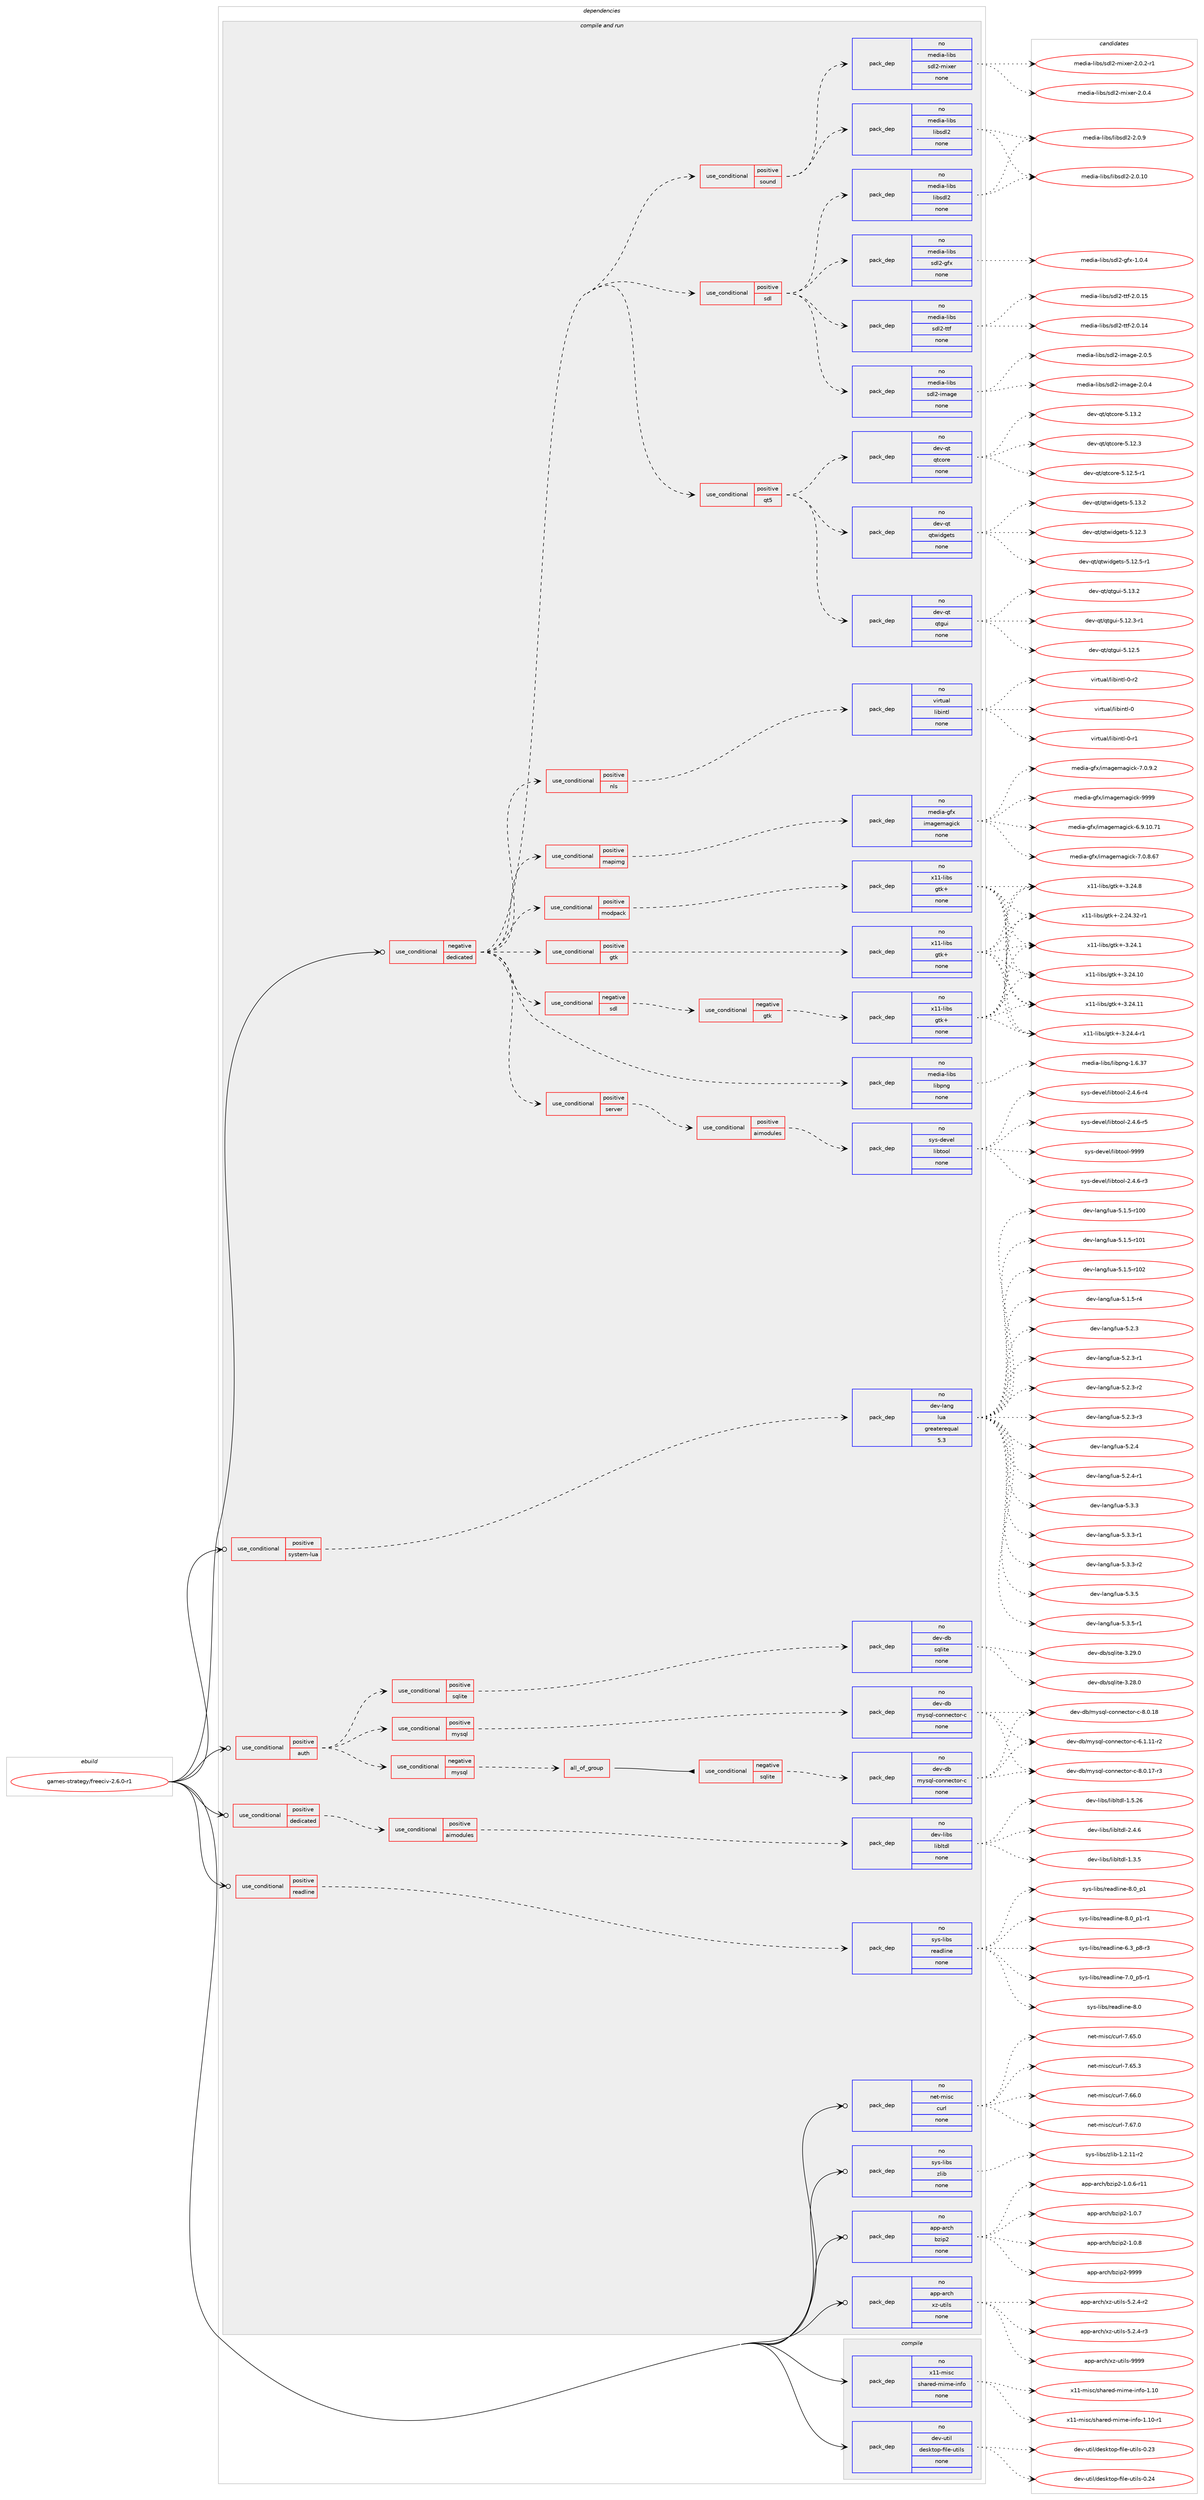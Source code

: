 digraph prolog {

# *************
# Graph options
# *************

newrank=true;
concentrate=true;
compound=true;
graph [rankdir=LR,fontname=Helvetica,fontsize=10,ranksep=1.5];#, ranksep=2.5, nodesep=0.2];
edge  [arrowhead=vee];
node  [fontname=Helvetica,fontsize=10];

# **********
# The ebuild
# **********

subgraph cluster_leftcol {
color=gray;
rank=same;
label=<<i>ebuild</i>>;
id [label="games-strategy/freeciv-2.6.0-r1", color=red, width=4, href="../games-strategy/freeciv-2.6.0-r1.svg"];
}

# ****************
# The dependencies
# ****************

subgraph cluster_midcol {
color=gray;
label=<<i>dependencies</i>>;
subgraph cluster_compile {
fillcolor="#eeeeee";
style=filled;
label=<<i>compile</i>>;
subgraph pack545831 {
dependency743637 [label=<<TABLE BORDER="0" CELLBORDER="1" CELLSPACING="0" CELLPADDING="4" WIDTH="220"><TR><TD ROWSPAN="6" CELLPADDING="30">pack_dep</TD></TR><TR><TD WIDTH="110">no</TD></TR><TR><TD>dev-util</TD></TR><TR><TD>desktop-file-utils</TD></TR><TR><TD>none</TD></TR><TR><TD></TD></TR></TABLE>>, shape=none, color=blue];
}
id:e -> dependency743637:w [weight=20,style="solid",arrowhead="vee"];
subgraph pack545832 {
dependency743638 [label=<<TABLE BORDER="0" CELLBORDER="1" CELLSPACING="0" CELLPADDING="4" WIDTH="220"><TR><TD ROWSPAN="6" CELLPADDING="30">pack_dep</TD></TR><TR><TD WIDTH="110">no</TD></TR><TR><TD>x11-misc</TD></TR><TR><TD>shared-mime-info</TD></TR><TR><TD>none</TD></TR><TR><TD></TD></TR></TABLE>>, shape=none, color=blue];
}
id:e -> dependency743638:w [weight=20,style="solid",arrowhead="vee"];
}
subgraph cluster_compileandrun {
fillcolor="#eeeeee";
style=filled;
label=<<i>compile and run</i>>;
subgraph cond185282 {
dependency743639 [label=<<TABLE BORDER="0" CELLBORDER="1" CELLSPACING="0" CELLPADDING="4"><TR><TD ROWSPAN="3" CELLPADDING="10">use_conditional</TD></TR><TR><TD>negative</TD></TR><TR><TD>dedicated</TD></TR></TABLE>>, shape=none, color=red];
subgraph pack545833 {
dependency743640 [label=<<TABLE BORDER="0" CELLBORDER="1" CELLSPACING="0" CELLPADDING="4" WIDTH="220"><TR><TD ROWSPAN="6" CELLPADDING="30">pack_dep</TD></TR><TR><TD WIDTH="110">no</TD></TR><TR><TD>media-libs</TD></TR><TR><TD>libpng</TD></TR><TR><TD>none</TD></TR><TR><TD></TD></TR></TABLE>>, shape=none, color=blue];
}
dependency743639:e -> dependency743640:w [weight=20,style="dashed",arrowhead="vee"];
subgraph cond185283 {
dependency743641 [label=<<TABLE BORDER="0" CELLBORDER="1" CELLSPACING="0" CELLPADDING="4"><TR><TD ROWSPAN="3" CELLPADDING="10">use_conditional</TD></TR><TR><TD>positive</TD></TR><TR><TD>gtk</TD></TR></TABLE>>, shape=none, color=red];
subgraph pack545834 {
dependency743642 [label=<<TABLE BORDER="0" CELLBORDER="1" CELLSPACING="0" CELLPADDING="4" WIDTH="220"><TR><TD ROWSPAN="6" CELLPADDING="30">pack_dep</TD></TR><TR><TD WIDTH="110">no</TD></TR><TR><TD>x11-libs</TD></TR><TR><TD>gtk+</TD></TR><TR><TD>none</TD></TR><TR><TD></TD></TR></TABLE>>, shape=none, color=blue];
}
dependency743641:e -> dependency743642:w [weight=20,style="dashed",arrowhead="vee"];
}
dependency743639:e -> dependency743641:w [weight=20,style="dashed",arrowhead="vee"];
subgraph cond185284 {
dependency743643 [label=<<TABLE BORDER="0" CELLBORDER="1" CELLSPACING="0" CELLPADDING="4"><TR><TD ROWSPAN="3" CELLPADDING="10">use_conditional</TD></TR><TR><TD>positive</TD></TR><TR><TD>mapimg</TD></TR></TABLE>>, shape=none, color=red];
subgraph pack545835 {
dependency743644 [label=<<TABLE BORDER="0" CELLBORDER="1" CELLSPACING="0" CELLPADDING="4" WIDTH="220"><TR><TD ROWSPAN="6" CELLPADDING="30">pack_dep</TD></TR><TR><TD WIDTH="110">no</TD></TR><TR><TD>media-gfx</TD></TR><TR><TD>imagemagick</TD></TR><TR><TD>none</TD></TR><TR><TD></TD></TR></TABLE>>, shape=none, color=blue];
}
dependency743643:e -> dependency743644:w [weight=20,style="dashed",arrowhead="vee"];
}
dependency743639:e -> dependency743643:w [weight=20,style="dashed",arrowhead="vee"];
subgraph cond185285 {
dependency743645 [label=<<TABLE BORDER="0" CELLBORDER="1" CELLSPACING="0" CELLPADDING="4"><TR><TD ROWSPAN="3" CELLPADDING="10">use_conditional</TD></TR><TR><TD>positive</TD></TR><TR><TD>modpack</TD></TR></TABLE>>, shape=none, color=red];
subgraph pack545836 {
dependency743646 [label=<<TABLE BORDER="0" CELLBORDER="1" CELLSPACING="0" CELLPADDING="4" WIDTH="220"><TR><TD ROWSPAN="6" CELLPADDING="30">pack_dep</TD></TR><TR><TD WIDTH="110">no</TD></TR><TR><TD>x11-libs</TD></TR><TR><TD>gtk+</TD></TR><TR><TD>none</TD></TR><TR><TD></TD></TR></TABLE>>, shape=none, color=blue];
}
dependency743645:e -> dependency743646:w [weight=20,style="dashed",arrowhead="vee"];
}
dependency743639:e -> dependency743645:w [weight=20,style="dashed",arrowhead="vee"];
subgraph cond185286 {
dependency743647 [label=<<TABLE BORDER="0" CELLBORDER="1" CELLSPACING="0" CELLPADDING="4"><TR><TD ROWSPAN="3" CELLPADDING="10">use_conditional</TD></TR><TR><TD>positive</TD></TR><TR><TD>nls</TD></TR></TABLE>>, shape=none, color=red];
subgraph pack545837 {
dependency743648 [label=<<TABLE BORDER="0" CELLBORDER="1" CELLSPACING="0" CELLPADDING="4" WIDTH="220"><TR><TD ROWSPAN="6" CELLPADDING="30">pack_dep</TD></TR><TR><TD WIDTH="110">no</TD></TR><TR><TD>virtual</TD></TR><TR><TD>libintl</TD></TR><TR><TD>none</TD></TR><TR><TD></TD></TR></TABLE>>, shape=none, color=blue];
}
dependency743647:e -> dependency743648:w [weight=20,style="dashed",arrowhead="vee"];
}
dependency743639:e -> dependency743647:w [weight=20,style="dashed",arrowhead="vee"];
subgraph cond185287 {
dependency743649 [label=<<TABLE BORDER="0" CELLBORDER="1" CELLSPACING="0" CELLPADDING="4"><TR><TD ROWSPAN="3" CELLPADDING="10">use_conditional</TD></TR><TR><TD>positive</TD></TR><TR><TD>qt5</TD></TR></TABLE>>, shape=none, color=red];
subgraph pack545838 {
dependency743650 [label=<<TABLE BORDER="0" CELLBORDER="1" CELLSPACING="0" CELLPADDING="4" WIDTH="220"><TR><TD ROWSPAN="6" CELLPADDING="30">pack_dep</TD></TR><TR><TD WIDTH="110">no</TD></TR><TR><TD>dev-qt</TD></TR><TR><TD>qtcore</TD></TR><TR><TD>none</TD></TR><TR><TD></TD></TR></TABLE>>, shape=none, color=blue];
}
dependency743649:e -> dependency743650:w [weight=20,style="dashed",arrowhead="vee"];
subgraph pack545839 {
dependency743651 [label=<<TABLE BORDER="0" CELLBORDER="1" CELLSPACING="0" CELLPADDING="4" WIDTH="220"><TR><TD ROWSPAN="6" CELLPADDING="30">pack_dep</TD></TR><TR><TD WIDTH="110">no</TD></TR><TR><TD>dev-qt</TD></TR><TR><TD>qtgui</TD></TR><TR><TD>none</TD></TR><TR><TD></TD></TR></TABLE>>, shape=none, color=blue];
}
dependency743649:e -> dependency743651:w [weight=20,style="dashed",arrowhead="vee"];
subgraph pack545840 {
dependency743652 [label=<<TABLE BORDER="0" CELLBORDER="1" CELLSPACING="0" CELLPADDING="4" WIDTH="220"><TR><TD ROWSPAN="6" CELLPADDING="30">pack_dep</TD></TR><TR><TD WIDTH="110">no</TD></TR><TR><TD>dev-qt</TD></TR><TR><TD>qtwidgets</TD></TR><TR><TD>none</TD></TR><TR><TD></TD></TR></TABLE>>, shape=none, color=blue];
}
dependency743649:e -> dependency743652:w [weight=20,style="dashed",arrowhead="vee"];
}
dependency743639:e -> dependency743649:w [weight=20,style="dashed",arrowhead="vee"];
subgraph cond185288 {
dependency743653 [label=<<TABLE BORDER="0" CELLBORDER="1" CELLSPACING="0" CELLPADDING="4"><TR><TD ROWSPAN="3" CELLPADDING="10">use_conditional</TD></TR><TR><TD>negative</TD></TR><TR><TD>sdl</TD></TR></TABLE>>, shape=none, color=red];
subgraph cond185289 {
dependency743654 [label=<<TABLE BORDER="0" CELLBORDER="1" CELLSPACING="0" CELLPADDING="4"><TR><TD ROWSPAN="3" CELLPADDING="10">use_conditional</TD></TR><TR><TD>negative</TD></TR><TR><TD>gtk</TD></TR></TABLE>>, shape=none, color=red];
subgraph pack545841 {
dependency743655 [label=<<TABLE BORDER="0" CELLBORDER="1" CELLSPACING="0" CELLPADDING="4" WIDTH="220"><TR><TD ROWSPAN="6" CELLPADDING="30">pack_dep</TD></TR><TR><TD WIDTH="110">no</TD></TR><TR><TD>x11-libs</TD></TR><TR><TD>gtk+</TD></TR><TR><TD>none</TD></TR><TR><TD></TD></TR></TABLE>>, shape=none, color=blue];
}
dependency743654:e -> dependency743655:w [weight=20,style="dashed",arrowhead="vee"];
}
dependency743653:e -> dependency743654:w [weight=20,style="dashed",arrowhead="vee"];
}
dependency743639:e -> dependency743653:w [weight=20,style="dashed",arrowhead="vee"];
subgraph cond185290 {
dependency743656 [label=<<TABLE BORDER="0" CELLBORDER="1" CELLSPACING="0" CELLPADDING="4"><TR><TD ROWSPAN="3" CELLPADDING="10">use_conditional</TD></TR><TR><TD>positive</TD></TR><TR><TD>sdl</TD></TR></TABLE>>, shape=none, color=red];
subgraph pack545842 {
dependency743657 [label=<<TABLE BORDER="0" CELLBORDER="1" CELLSPACING="0" CELLPADDING="4" WIDTH="220"><TR><TD ROWSPAN="6" CELLPADDING="30">pack_dep</TD></TR><TR><TD WIDTH="110">no</TD></TR><TR><TD>media-libs</TD></TR><TR><TD>libsdl2</TD></TR><TR><TD>none</TD></TR><TR><TD></TD></TR></TABLE>>, shape=none, color=blue];
}
dependency743656:e -> dependency743657:w [weight=20,style="dashed",arrowhead="vee"];
subgraph pack545843 {
dependency743658 [label=<<TABLE BORDER="0" CELLBORDER="1" CELLSPACING="0" CELLPADDING="4" WIDTH="220"><TR><TD ROWSPAN="6" CELLPADDING="30">pack_dep</TD></TR><TR><TD WIDTH="110">no</TD></TR><TR><TD>media-libs</TD></TR><TR><TD>sdl2-gfx</TD></TR><TR><TD>none</TD></TR><TR><TD></TD></TR></TABLE>>, shape=none, color=blue];
}
dependency743656:e -> dependency743658:w [weight=20,style="dashed",arrowhead="vee"];
subgraph pack545844 {
dependency743659 [label=<<TABLE BORDER="0" CELLBORDER="1" CELLSPACING="0" CELLPADDING="4" WIDTH="220"><TR><TD ROWSPAN="6" CELLPADDING="30">pack_dep</TD></TR><TR><TD WIDTH="110">no</TD></TR><TR><TD>media-libs</TD></TR><TR><TD>sdl2-image</TD></TR><TR><TD>none</TD></TR><TR><TD></TD></TR></TABLE>>, shape=none, color=blue];
}
dependency743656:e -> dependency743659:w [weight=20,style="dashed",arrowhead="vee"];
subgraph pack545845 {
dependency743660 [label=<<TABLE BORDER="0" CELLBORDER="1" CELLSPACING="0" CELLPADDING="4" WIDTH="220"><TR><TD ROWSPAN="6" CELLPADDING="30">pack_dep</TD></TR><TR><TD WIDTH="110">no</TD></TR><TR><TD>media-libs</TD></TR><TR><TD>sdl2-ttf</TD></TR><TR><TD>none</TD></TR><TR><TD></TD></TR></TABLE>>, shape=none, color=blue];
}
dependency743656:e -> dependency743660:w [weight=20,style="dashed",arrowhead="vee"];
}
dependency743639:e -> dependency743656:w [weight=20,style="dashed",arrowhead="vee"];
subgraph cond185291 {
dependency743661 [label=<<TABLE BORDER="0" CELLBORDER="1" CELLSPACING="0" CELLPADDING="4"><TR><TD ROWSPAN="3" CELLPADDING="10">use_conditional</TD></TR><TR><TD>positive</TD></TR><TR><TD>server</TD></TR></TABLE>>, shape=none, color=red];
subgraph cond185292 {
dependency743662 [label=<<TABLE BORDER="0" CELLBORDER="1" CELLSPACING="0" CELLPADDING="4"><TR><TD ROWSPAN="3" CELLPADDING="10">use_conditional</TD></TR><TR><TD>positive</TD></TR><TR><TD>aimodules</TD></TR></TABLE>>, shape=none, color=red];
subgraph pack545846 {
dependency743663 [label=<<TABLE BORDER="0" CELLBORDER="1" CELLSPACING="0" CELLPADDING="4" WIDTH="220"><TR><TD ROWSPAN="6" CELLPADDING="30">pack_dep</TD></TR><TR><TD WIDTH="110">no</TD></TR><TR><TD>sys-devel</TD></TR><TR><TD>libtool</TD></TR><TR><TD>none</TD></TR><TR><TD></TD></TR></TABLE>>, shape=none, color=blue];
}
dependency743662:e -> dependency743663:w [weight=20,style="dashed",arrowhead="vee"];
}
dependency743661:e -> dependency743662:w [weight=20,style="dashed",arrowhead="vee"];
}
dependency743639:e -> dependency743661:w [weight=20,style="dashed",arrowhead="vee"];
subgraph cond185293 {
dependency743664 [label=<<TABLE BORDER="0" CELLBORDER="1" CELLSPACING="0" CELLPADDING="4"><TR><TD ROWSPAN="3" CELLPADDING="10">use_conditional</TD></TR><TR><TD>positive</TD></TR><TR><TD>sound</TD></TR></TABLE>>, shape=none, color=red];
subgraph pack545847 {
dependency743665 [label=<<TABLE BORDER="0" CELLBORDER="1" CELLSPACING="0" CELLPADDING="4" WIDTH="220"><TR><TD ROWSPAN="6" CELLPADDING="30">pack_dep</TD></TR><TR><TD WIDTH="110">no</TD></TR><TR><TD>media-libs</TD></TR><TR><TD>libsdl2</TD></TR><TR><TD>none</TD></TR><TR><TD></TD></TR></TABLE>>, shape=none, color=blue];
}
dependency743664:e -> dependency743665:w [weight=20,style="dashed",arrowhead="vee"];
subgraph pack545848 {
dependency743666 [label=<<TABLE BORDER="0" CELLBORDER="1" CELLSPACING="0" CELLPADDING="4" WIDTH="220"><TR><TD ROWSPAN="6" CELLPADDING="30">pack_dep</TD></TR><TR><TD WIDTH="110">no</TD></TR><TR><TD>media-libs</TD></TR><TR><TD>sdl2-mixer</TD></TR><TR><TD>none</TD></TR><TR><TD></TD></TR></TABLE>>, shape=none, color=blue];
}
dependency743664:e -> dependency743666:w [weight=20,style="dashed",arrowhead="vee"];
}
dependency743639:e -> dependency743664:w [weight=20,style="dashed",arrowhead="vee"];
}
id:e -> dependency743639:w [weight=20,style="solid",arrowhead="odotvee"];
subgraph cond185294 {
dependency743667 [label=<<TABLE BORDER="0" CELLBORDER="1" CELLSPACING="0" CELLPADDING="4"><TR><TD ROWSPAN="3" CELLPADDING="10">use_conditional</TD></TR><TR><TD>positive</TD></TR><TR><TD>auth</TD></TR></TABLE>>, shape=none, color=red];
subgraph cond185295 {
dependency743668 [label=<<TABLE BORDER="0" CELLBORDER="1" CELLSPACING="0" CELLPADDING="4"><TR><TD ROWSPAN="3" CELLPADDING="10">use_conditional</TD></TR><TR><TD>negative</TD></TR><TR><TD>mysql</TD></TR></TABLE>>, shape=none, color=red];
subgraph all383 {
dependency743669 [label=<<TABLE BORDER="0" CELLBORDER="1" CELLSPACING="0" CELLPADDING="4"><TR><TD CELLPADDING="10">all_of_group</TD></TR></TABLE>>, shape=none, color=red];subgraph cond185296 {
dependency743670 [label=<<TABLE BORDER="0" CELLBORDER="1" CELLSPACING="0" CELLPADDING="4"><TR><TD ROWSPAN="3" CELLPADDING="10">use_conditional</TD></TR><TR><TD>negative</TD></TR><TR><TD>sqlite</TD></TR></TABLE>>, shape=none, color=red];
subgraph pack545849 {
dependency743671 [label=<<TABLE BORDER="0" CELLBORDER="1" CELLSPACING="0" CELLPADDING="4" WIDTH="220"><TR><TD ROWSPAN="6" CELLPADDING="30">pack_dep</TD></TR><TR><TD WIDTH="110">no</TD></TR><TR><TD>dev-db</TD></TR><TR><TD>mysql-connector-c</TD></TR><TR><TD>none</TD></TR><TR><TD></TD></TR></TABLE>>, shape=none, color=blue];
}
dependency743670:e -> dependency743671:w [weight=20,style="dashed",arrowhead="vee"];
}
dependency743669:e -> dependency743670:w [weight=20,style="solid",arrowhead="inv"];
}
dependency743668:e -> dependency743669:w [weight=20,style="dashed",arrowhead="vee"];
}
dependency743667:e -> dependency743668:w [weight=20,style="dashed",arrowhead="vee"];
subgraph cond185297 {
dependency743672 [label=<<TABLE BORDER="0" CELLBORDER="1" CELLSPACING="0" CELLPADDING="4"><TR><TD ROWSPAN="3" CELLPADDING="10">use_conditional</TD></TR><TR><TD>positive</TD></TR><TR><TD>mysql</TD></TR></TABLE>>, shape=none, color=red];
subgraph pack545850 {
dependency743673 [label=<<TABLE BORDER="0" CELLBORDER="1" CELLSPACING="0" CELLPADDING="4" WIDTH="220"><TR><TD ROWSPAN="6" CELLPADDING="30">pack_dep</TD></TR><TR><TD WIDTH="110">no</TD></TR><TR><TD>dev-db</TD></TR><TR><TD>mysql-connector-c</TD></TR><TR><TD>none</TD></TR><TR><TD></TD></TR></TABLE>>, shape=none, color=blue];
}
dependency743672:e -> dependency743673:w [weight=20,style="dashed",arrowhead="vee"];
}
dependency743667:e -> dependency743672:w [weight=20,style="dashed",arrowhead="vee"];
subgraph cond185298 {
dependency743674 [label=<<TABLE BORDER="0" CELLBORDER="1" CELLSPACING="0" CELLPADDING="4"><TR><TD ROWSPAN="3" CELLPADDING="10">use_conditional</TD></TR><TR><TD>positive</TD></TR><TR><TD>sqlite</TD></TR></TABLE>>, shape=none, color=red];
subgraph pack545851 {
dependency743675 [label=<<TABLE BORDER="0" CELLBORDER="1" CELLSPACING="0" CELLPADDING="4" WIDTH="220"><TR><TD ROWSPAN="6" CELLPADDING="30">pack_dep</TD></TR><TR><TD WIDTH="110">no</TD></TR><TR><TD>dev-db</TD></TR><TR><TD>sqlite</TD></TR><TR><TD>none</TD></TR><TR><TD></TD></TR></TABLE>>, shape=none, color=blue];
}
dependency743674:e -> dependency743675:w [weight=20,style="dashed",arrowhead="vee"];
}
dependency743667:e -> dependency743674:w [weight=20,style="dashed",arrowhead="vee"];
}
id:e -> dependency743667:w [weight=20,style="solid",arrowhead="odotvee"];
subgraph cond185299 {
dependency743676 [label=<<TABLE BORDER="0" CELLBORDER="1" CELLSPACING="0" CELLPADDING="4"><TR><TD ROWSPAN="3" CELLPADDING="10">use_conditional</TD></TR><TR><TD>positive</TD></TR><TR><TD>dedicated</TD></TR></TABLE>>, shape=none, color=red];
subgraph cond185300 {
dependency743677 [label=<<TABLE BORDER="0" CELLBORDER="1" CELLSPACING="0" CELLPADDING="4"><TR><TD ROWSPAN="3" CELLPADDING="10">use_conditional</TD></TR><TR><TD>positive</TD></TR><TR><TD>aimodules</TD></TR></TABLE>>, shape=none, color=red];
subgraph pack545852 {
dependency743678 [label=<<TABLE BORDER="0" CELLBORDER="1" CELLSPACING="0" CELLPADDING="4" WIDTH="220"><TR><TD ROWSPAN="6" CELLPADDING="30">pack_dep</TD></TR><TR><TD WIDTH="110">no</TD></TR><TR><TD>dev-libs</TD></TR><TR><TD>libltdl</TD></TR><TR><TD>none</TD></TR><TR><TD></TD></TR></TABLE>>, shape=none, color=blue];
}
dependency743677:e -> dependency743678:w [weight=20,style="dashed",arrowhead="vee"];
}
dependency743676:e -> dependency743677:w [weight=20,style="dashed",arrowhead="vee"];
}
id:e -> dependency743676:w [weight=20,style="solid",arrowhead="odotvee"];
subgraph cond185301 {
dependency743679 [label=<<TABLE BORDER="0" CELLBORDER="1" CELLSPACING="0" CELLPADDING="4"><TR><TD ROWSPAN="3" CELLPADDING="10">use_conditional</TD></TR><TR><TD>positive</TD></TR><TR><TD>readline</TD></TR></TABLE>>, shape=none, color=red];
subgraph pack545853 {
dependency743680 [label=<<TABLE BORDER="0" CELLBORDER="1" CELLSPACING="0" CELLPADDING="4" WIDTH="220"><TR><TD ROWSPAN="6" CELLPADDING="30">pack_dep</TD></TR><TR><TD WIDTH="110">no</TD></TR><TR><TD>sys-libs</TD></TR><TR><TD>readline</TD></TR><TR><TD>none</TD></TR><TR><TD></TD></TR></TABLE>>, shape=none, color=blue];
}
dependency743679:e -> dependency743680:w [weight=20,style="dashed",arrowhead="vee"];
}
id:e -> dependency743679:w [weight=20,style="solid",arrowhead="odotvee"];
subgraph cond185302 {
dependency743681 [label=<<TABLE BORDER="0" CELLBORDER="1" CELLSPACING="0" CELLPADDING="4"><TR><TD ROWSPAN="3" CELLPADDING="10">use_conditional</TD></TR><TR><TD>positive</TD></TR><TR><TD>system-lua</TD></TR></TABLE>>, shape=none, color=red];
subgraph pack545854 {
dependency743682 [label=<<TABLE BORDER="0" CELLBORDER="1" CELLSPACING="0" CELLPADDING="4" WIDTH="220"><TR><TD ROWSPAN="6" CELLPADDING="30">pack_dep</TD></TR><TR><TD WIDTH="110">no</TD></TR><TR><TD>dev-lang</TD></TR><TR><TD>lua</TD></TR><TR><TD>greaterequal</TD></TR><TR><TD>5.3</TD></TR></TABLE>>, shape=none, color=blue];
}
dependency743681:e -> dependency743682:w [weight=20,style="dashed",arrowhead="vee"];
}
id:e -> dependency743681:w [weight=20,style="solid",arrowhead="odotvee"];
subgraph pack545855 {
dependency743683 [label=<<TABLE BORDER="0" CELLBORDER="1" CELLSPACING="0" CELLPADDING="4" WIDTH="220"><TR><TD ROWSPAN="6" CELLPADDING="30">pack_dep</TD></TR><TR><TD WIDTH="110">no</TD></TR><TR><TD>app-arch</TD></TR><TR><TD>bzip2</TD></TR><TR><TD>none</TD></TR><TR><TD></TD></TR></TABLE>>, shape=none, color=blue];
}
id:e -> dependency743683:w [weight=20,style="solid",arrowhead="odotvee"];
subgraph pack545856 {
dependency743684 [label=<<TABLE BORDER="0" CELLBORDER="1" CELLSPACING="0" CELLPADDING="4" WIDTH="220"><TR><TD ROWSPAN="6" CELLPADDING="30">pack_dep</TD></TR><TR><TD WIDTH="110">no</TD></TR><TR><TD>app-arch</TD></TR><TR><TD>xz-utils</TD></TR><TR><TD>none</TD></TR><TR><TD></TD></TR></TABLE>>, shape=none, color=blue];
}
id:e -> dependency743684:w [weight=20,style="solid",arrowhead="odotvee"];
subgraph pack545857 {
dependency743685 [label=<<TABLE BORDER="0" CELLBORDER="1" CELLSPACING="0" CELLPADDING="4" WIDTH="220"><TR><TD ROWSPAN="6" CELLPADDING="30">pack_dep</TD></TR><TR><TD WIDTH="110">no</TD></TR><TR><TD>net-misc</TD></TR><TR><TD>curl</TD></TR><TR><TD>none</TD></TR><TR><TD></TD></TR></TABLE>>, shape=none, color=blue];
}
id:e -> dependency743685:w [weight=20,style="solid",arrowhead="odotvee"];
subgraph pack545858 {
dependency743686 [label=<<TABLE BORDER="0" CELLBORDER="1" CELLSPACING="0" CELLPADDING="4" WIDTH="220"><TR><TD ROWSPAN="6" CELLPADDING="30">pack_dep</TD></TR><TR><TD WIDTH="110">no</TD></TR><TR><TD>sys-libs</TD></TR><TR><TD>zlib</TD></TR><TR><TD>none</TD></TR><TR><TD></TD></TR></TABLE>>, shape=none, color=blue];
}
id:e -> dependency743686:w [weight=20,style="solid",arrowhead="odotvee"];
}
subgraph cluster_run {
fillcolor="#eeeeee";
style=filled;
label=<<i>run</i>>;
}
}

# **************
# The candidates
# **************

subgraph cluster_choices {
rank=same;
color=gray;
label=<<i>candidates</i>>;

subgraph choice545831 {
color=black;
nodesep=1;
choice100101118451171161051084710010111510711611111245102105108101451171161051081154548465051 [label="dev-util/desktop-file-utils-0.23", color=red, width=4,href="../dev-util/desktop-file-utils-0.23.svg"];
choice100101118451171161051084710010111510711611111245102105108101451171161051081154548465052 [label="dev-util/desktop-file-utils-0.24", color=red, width=4,href="../dev-util/desktop-file-utils-0.24.svg"];
dependency743637:e -> choice100101118451171161051084710010111510711611111245102105108101451171161051081154548465051:w [style=dotted,weight="100"];
dependency743637:e -> choice100101118451171161051084710010111510711611111245102105108101451171161051081154548465052:w [style=dotted,weight="100"];
}
subgraph choice545832 {
color=black;
nodesep=1;
choice12049494510910511599471151049711410110045109105109101451051101021114549464948 [label="x11-misc/shared-mime-info-1.10", color=red, width=4,href="../x11-misc/shared-mime-info-1.10.svg"];
choice120494945109105115994711510497114101100451091051091014510511010211145494649484511449 [label="x11-misc/shared-mime-info-1.10-r1", color=red, width=4,href="../x11-misc/shared-mime-info-1.10-r1.svg"];
dependency743638:e -> choice12049494510910511599471151049711410110045109105109101451051101021114549464948:w [style=dotted,weight="100"];
dependency743638:e -> choice120494945109105115994711510497114101100451091051091014510511010211145494649484511449:w [style=dotted,weight="100"];
}
subgraph choice545833 {
color=black;
nodesep=1;
choice109101100105974510810598115471081059811211010345494654465155 [label="media-libs/libpng-1.6.37", color=red, width=4,href="../media-libs/libpng-1.6.37.svg"];
dependency743640:e -> choice109101100105974510810598115471081059811211010345494654465155:w [style=dotted,weight="100"];
}
subgraph choice545834 {
color=black;
nodesep=1;
choice12049494510810598115471031161074345504650524651504511449 [label="x11-libs/gtk+-2.24.32-r1", color=red, width=4,href="../x11-libs/gtk+-2.24.32-r1.svg"];
choice12049494510810598115471031161074345514650524649 [label="x11-libs/gtk+-3.24.1", color=red, width=4,href="../x11-libs/gtk+-3.24.1.svg"];
choice1204949451081059811547103116107434551465052464948 [label="x11-libs/gtk+-3.24.10", color=red, width=4,href="../x11-libs/gtk+-3.24.10.svg"];
choice1204949451081059811547103116107434551465052464949 [label="x11-libs/gtk+-3.24.11", color=red, width=4,href="../x11-libs/gtk+-3.24.11.svg"];
choice120494945108105981154710311610743455146505246524511449 [label="x11-libs/gtk+-3.24.4-r1", color=red, width=4,href="../x11-libs/gtk+-3.24.4-r1.svg"];
choice12049494510810598115471031161074345514650524656 [label="x11-libs/gtk+-3.24.8", color=red, width=4,href="../x11-libs/gtk+-3.24.8.svg"];
dependency743642:e -> choice12049494510810598115471031161074345504650524651504511449:w [style=dotted,weight="100"];
dependency743642:e -> choice12049494510810598115471031161074345514650524649:w [style=dotted,weight="100"];
dependency743642:e -> choice1204949451081059811547103116107434551465052464948:w [style=dotted,weight="100"];
dependency743642:e -> choice1204949451081059811547103116107434551465052464949:w [style=dotted,weight="100"];
dependency743642:e -> choice120494945108105981154710311610743455146505246524511449:w [style=dotted,weight="100"];
dependency743642:e -> choice12049494510810598115471031161074345514650524656:w [style=dotted,weight="100"];
}
subgraph choice545835 {
color=black;
nodesep=1;
choice10910110010597451031021204710510997103101109971031059910745544657464948465549 [label="media-gfx/imagemagick-6.9.10.71", color=red, width=4,href="../media-gfx/imagemagick-6.9.10.71.svg"];
choice109101100105974510310212047105109971031011099710310599107455546484656465455 [label="media-gfx/imagemagick-7.0.8.67", color=red, width=4,href="../media-gfx/imagemagick-7.0.8.67.svg"];
choice1091011001059745103102120471051099710310110997103105991074555464846574650 [label="media-gfx/imagemagick-7.0.9.2", color=red, width=4,href="../media-gfx/imagemagick-7.0.9.2.svg"];
choice1091011001059745103102120471051099710310110997103105991074557575757 [label="media-gfx/imagemagick-9999", color=red, width=4,href="../media-gfx/imagemagick-9999.svg"];
dependency743644:e -> choice10910110010597451031021204710510997103101109971031059910745544657464948465549:w [style=dotted,weight="100"];
dependency743644:e -> choice109101100105974510310212047105109971031011099710310599107455546484656465455:w [style=dotted,weight="100"];
dependency743644:e -> choice1091011001059745103102120471051099710310110997103105991074555464846574650:w [style=dotted,weight="100"];
dependency743644:e -> choice1091011001059745103102120471051099710310110997103105991074557575757:w [style=dotted,weight="100"];
}
subgraph choice545836 {
color=black;
nodesep=1;
choice12049494510810598115471031161074345504650524651504511449 [label="x11-libs/gtk+-2.24.32-r1", color=red, width=4,href="../x11-libs/gtk+-2.24.32-r1.svg"];
choice12049494510810598115471031161074345514650524649 [label="x11-libs/gtk+-3.24.1", color=red, width=4,href="../x11-libs/gtk+-3.24.1.svg"];
choice1204949451081059811547103116107434551465052464948 [label="x11-libs/gtk+-3.24.10", color=red, width=4,href="../x11-libs/gtk+-3.24.10.svg"];
choice1204949451081059811547103116107434551465052464949 [label="x11-libs/gtk+-3.24.11", color=red, width=4,href="../x11-libs/gtk+-3.24.11.svg"];
choice120494945108105981154710311610743455146505246524511449 [label="x11-libs/gtk+-3.24.4-r1", color=red, width=4,href="../x11-libs/gtk+-3.24.4-r1.svg"];
choice12049494510810598115471031161074345514650524656 [label="x11-libs/gtk+-3.24.8", color=red, width=4,href="../x11-libs/gtk+-3.24.8.svg"];
dependency743646:e -> choice12049494510810598115471031161074345504650524651504511449:w [style=dotted,weight="100"];
dependency743646:e -> choice12049494510810598115471031161074345514650524649:w [style=dotted,weight="100"];
dependency743646:e -> choice1204949451081059811547103116107434551465052464948:w [style=dotted,weight="100"];
dependency743646:e -> choice1204949451081059811547103116107434551465052464949:w [style=dotted,weight="100"];
dependency743646:e -> choice120494945108105981154710311610743455146505246524511449:w [style=dotted,weight="100"];
dependency743646:e -> choice12049494510810598115471031161074345514650524656:w [style=dotted,weight="100"];
}
subgraph choice545837 {
color=black;
nodesep=1;
choice1181051141161179710847108105981051101161084548 [label="virtual/libintl-0", color=red, width=4,href="../virtual/libintl-0.svg"];
choice11810511411611797108471081059810511011610845484511449 [label="virtual/libintl-0-r1", color=red, width=4,href="../virtual/libintl-0-r1.svg"];
choice11810511411611797108471081059810511011610845484511450 [label="virtual/libintl-0-r2", color=red, width=4,href="../virtual/libintl-0-r2.svg"];
dependency743648:e -> choice1181051141161179710847108105981051101161084548:w [style=dotted,weight="100"];
dependency743648:e -> choice11810511411611797108471081059810511011610845484511449:w [style=dotted,weight="100"];
dependency743648:e -> choice11810511411611797108471081059810511011610845484511450:w [style=dotted,weight="100"];
}
subgraph choice545838 {
color=black;
nodesep=1;
choice10010111845113116471131169911111410145534649504651 [label="dev-qt/qtcore-5.12.3", color=red, width=4,href="../dev-qt/qtcore-5.12.3.svg"];
choice100101118451131164711311699111114101455346495046534511449 [label="dev-qt/qtcore-5.12.5-r1", color=red, width=4,href="../dev-qt/qtcore-5.12.5-r1.svg"];
choice10010111845113116471131169911111410145534649514650 [label="dev-qt/qtcore-5.13.2", color=red, width=4,href="../dev-qt/qtcore-5.13.2.svg"];
dependency743650:e -> choice10010111845113116471131169911111410145534649504651:w [style=dotted,weight="100"];
dependency743650:e -> choice100101118451131164711311699111114101455346495046534511449:w [style=dotted,weight="100"];
dependency743650:e -> choice10010111845113116471131169911111410145534649514650:w [style=dotted,weight="100"];
}
subgraph choice545839 {
color=black;
nodesep=1;
choice1001011184511311647113116103117105455346495046514511449 [label="dev-qt/qtgui-5.12.3-r1", color=red, width=4,href="../dev-qt/qtgui-5.12.3-r1.svg"];
choice100101118451131164711311610311710545534649504653 [label="dev-qt/qtgui-5.12.5", color=red, width=4,href="../dev-qt/qtgui-5.12.5.svg"];
choice100101118451131164711311610311710545534649514650 [label="dev-qt/qtgui-5.13.2", color=red, width=4,href="../dev-qt/qtgui-5.13.2.svg"];
dependency743651:e -> choice1001011184511311647113116103117105455346495046514511449:w [style=dotted,weight="100"];
dependency743651:e -> choice100101118451131164711311610311710545534649504653:w [style=dotted,weight="100"];
dependency743651:e -> choice100101118451131164711311610311710545534649514650:w [style=dotted,weight="100"];
}
subgraph choice545840 {
color=black;
nodesep=1;
choice100101118451131164711311611910510010310111611545534649504651 [label="dev-qt/qtwidgets-5.12.3", color=red, width=4,href="../dev-qt/qtwidgets-5.12.3.svg"];
choice1001011184511311647113116119105100103101116115455346495046534511449 [label="dev-qt/qtwidgets-5.12.5-r1", color=red, width=4,href="../dev-qt/qtwidgets-5.12.5-r1.svg"];
choice100101118451131164711311611910510010310111611545534649514650 [label="dev-qt/qtwidgets-5.13.2", color=red, width=4,href="../dev-qt/qtwidgets-5.13.2.svg"];
dependency743652:e -> choice100101118451131164711311611910510010310111611545534649504651:w [style=dotted,weight="100"];
dependency743652:e -> choice1001011184511311647113116119105100103101116115455346495046534511449:w [style=dotted,weight="100"];
dependency743652:e -> choice100101118451131164711311611910510010310111611545534649514650:w [style=dotted,weight="100"];
}
subgraph choice545841 {
color=black;
nodesep=1;
choice12049494510810598115471031161074345504650524651504511449 [label="x11-libs/gtk+-2.24.32-r1", color=red, width=4,href="../x11-libs/gtk+-2.24.32-r1.svg"];
choice12049494510810598115471031161074345514650524649 [label="x11-libs/gtk+-3.24.1", color=red, width=4,href="../x11-libs/gtk+-3.24.1.svg"];
choice1204949451081059811547103116107434551465052464948 [label="x11-libs/gtk+-3.24.10", color=red, width=4,href="../x11-libs/gtk+-3.24.10.svg"];
choice1204949451081059811547103116107434551465052464949 [label="x11-libs/gtk+-3.24.11", color=red, width=4,href="../x11-libs/gtk+-3.24.11.svg"];
choice120494945108105981154710311610743455146505246524511449 [label="x11-libs/gtk+-3.24.4-r1", color=red, width=4,href="../x11-libs/gtk+-3.24.4-r1.svg"];
choice12049494510810598115471031161074345514650524656 [label="x11-libs/gtk+-3.24.8", color=red, width=4,href="../x11-libs/gtk+-3.24.8.svg"];
dependency743655:e -> choice12049494510810598115471031161074345504650524651504511449:w [style=dotted,weight="100"];
dependency743655:e -> choice12049494510810598115471031161074345514650524649:w [style=dotted,weight="100"];
dependency743655:e -> choice1204949451081059811547103116107434551465052464948:w [style=dotted,weight="100"];
dependency743655:e -> choice1204949451081059811547103116107434551465052464949:w [style=dotted,weight="100"];
dependency743655:e -> choice120494945108105981154710311610743455146505246524511449:w [style=dotted,weight="100"];
dependency743655:e -> choice12049494510810598115471031161074345514650524656:w [style=dotted,weight="100"];
}
subgraph choice545842 {
color=black;
nodesep=1;
choice10910110010597451081059811547108105981151001085045504648464948 [label="media-libs/libsdl2-2.0.10", color=red, width=4,href="../media-libs/libsdl2-2.0.10.svg"];
choice109101100105974510810598115471081059811510010850455046484657 [label="media-libs/libsdl2-2.0.9", color=red, width=4,href="../media-libs/libsdl2-2.0.9.svg"];
dependency743657:e -> choice10910110010597451081059811547108105981151001085045504648464948:w [style=dotted,weight="100"];
dependency743657:e -> choice109101100105974510810598115471081059811510010850455046484657:w [style=dotted,weight="100"];
}
subgraph choice545843 {
color=black;
nodesep=1;
choice109101100105974510810598115471151001085045103102120454946484652 [label="media-libs/sdl2-gfx-1.0.4", color=red, width=4,href="../media-libs/sdl2-gfx-1.0.4.svg"];
dependency743658:e -> choice109101100105974510810598115471151001085045103102120454946484652:w [style=dotted,weight="100"];
}
subgraph choice545844 {
color=black;
nodesep=1;
choice10910110010597451081059811547115100108504510510997103101455046484652 [label="media-libs/sdl2-image-2.0.4", color=red, width=4,href="../media-libs/sdl2-image-2.0.4.svg"];
choice10910110010597451081059811547115100108504510510997103101455046484653 [label="media-libs/sdl2-image-2.0.5", color=red, width=4,href="../media-libs/sdl2-image-2.0.5.svg"];
dependency743659:e -> choice10910110010597451081059811547115100108504510510997103101455046484652:w [style=dotted,weight="100"];
dependency743659:e -> choice10910110010597451081059811547115100108504510510997103101455046484653:w [style=dotted,weight="100"];
}
subgraph choice545845 {
color=black;
nodesep=1;
choice10910110010597451081059811547115100108504511611610245504648464952 [label="media-libs/sdl2-ttf-2.0.14", color=red, width=4,href="../media-libs/sdl2-ttf-2.0.14.svg"];
choice10910110010597451081059811547115100108504511611610245504648464953 [label="media-libs/sdl2-ttf-2.0.15", color=red, width=4,href="../media-libs/sdl2-ttf-2.0.15.svg"];
dependency743660:e -> choice10910110010597451081059811547115100108504511611610245504648464952:w [style=dotted,weight="100"];
dependency743660:e -> choice10910110010597451081059811547115100108504511611610245504648464953:w [style=dotted,weight="100"];
}
subgraph choice545846 {
color=black;
nodesep=1;
choice1151211154510010111810110847108105981161111111084550465246544511451 [label="sys-devel/libtool-2.4.6-r3", color=red, width=4,href="../sys-devel/libtool-2.4.6-r3.svg"];
choice1151211154510010111810110847108105981161111111084550465246544511452 [label="sys-devel/libtool-2.4.6-r4", color=red, width=4,href="../sys-devel/libtool-2.4.6-r4.svg"];
choice1151211154510010111810110847108105981161111111084550465246544511453 [label="sys-devel/libtool-2.4.6-r5", color=red, width=4,href="../sys-devel/libtool-2.4.6-r5.svg"];
choice1151211154510010111810110847108105981161111111084557575757 [label="sys-devel/libtool-9999", color=red, width=4,href="../sys-devel/libtool-9999.svg"];
dependency743663:e -> choice1151211154510010111810110847108105981161111111084550465246544511451:w [style=dotted,weight="100"];
dependency743663:e -> choice1151211154510010111810110847108105981161111111084550465246544511452:w [style=dotted,weight="100"];
dependency743663:e -> choice1151211154510010111810110847108105981161111111084550465246544511453:w [style=dotted,weight="100"];
dependency743663:e -> choice1151211154510010111810110847108105981161111111084557575757:w [style=dotted,weight="100"];
}
subgraph choice545847 {
color=black;
nodesep=1;
choice10910110010597451081059811547108105981151001085045504648464948 [label="media-libs/libsdl2-2.0.10", color=red, width=4,href="../media-libs/libsdl2-2.0.10.svg"];
choice109101100105974510810598115471081059811510010850455046484657 [label="media-libs/libsdl2-2.0.9", color=red, width=4,href="../media-libs/libsdl2-2.0.9.svg"];
dependency743665:e -> choice10910110010597451081059811547108105981151001085045504648464948:w [style=dotted,weight="100"];
dependency743665:e -> choice109101100105974510810598115471081059811510010850455046484657:w [style=dotted,weight="100"];
}
subgraph choice545848 {
color=black;
nodesep=1;
choice1091011001059745108105981154711510010850451091051201011144550464846504511449 [label="media-libs/sdl2-mixer-2.0.2-r1", color=red, width=4,href="../media-libs/sdl2-mixer-2.0.2-r1.svg"];
choice109101100105974510810598115471151001085045109105120101114455046484652 [label="media-libs/sdl2-mixer-2.0.4", color=red, width=4,href="../media-libs/sdl2-mixer-2.0.4.svg"];
dependency743666:e -> choice1091011001059745108105981154711510010850451091051201011144550464846504511449:w [style=dotted,weight="100"];
dependency743666:e -> choice109101100105974510810598115471151001085045109105120101114455046484652:w [style=dotted,weight="100"];
}
subgraph choice545849 {
color=black;
nodesep=1;
choice1001011184510098471091211151131084599111110110101991161111144599455446494649494511450 [label="dev-db/mysql-connector-c-6.1.11-r2", color=red, width=4,href="../dev-db/mysql-connector-c-6.1.11-r2.svg"];
choice1001011184510098471091211151131084599111110110101991161111144599455646484649554511451 [label="dev-db/mysql-connector-c-8.0.17-r3", color=red, width=4,href="../dev-db/mysql-connector-c-8.0.17-r3.svg"];
choice100101118451009847109121115113108459911111011010199116111114459945564648464956 [label="dev-db/mysql-connector-c-8.0.18", color=red, width=4,href="../dev-db/mysql-connector-c-8.0.18.svg"];
dependency743671:e -> choice1001011184510098471091211151131084599111110110101991161111144599455446494649494511450:w [style=dotted,weight="100"];
dependency743671:e -> choice1001011184510098471091211151131084599111110110101991161111144599455646484649554511451:w [style=dotted,weight="100"];
dependency743671:e -> choice100101118451009847109121115113108459911111011010199116111114459945564648464956:w [style=dotted,weight="100"];
}
subgraph choice545850 {
color=black;
nodesep=1;
choice1001011184510098471091211151131084599111110110101991161111144599455446494649494511450 [label="dev-db/mysql-connector-c-6.1.11-r2", color=red, width=4,href="../dev-db/mysql-connector-c-6.1.11-r2.svg"];
choice1001011184510098471091211151131084599111110110101991161111144599455646484649554511451 [label="dev-db/mysql-connector-c-8.0.17-r3", color=red, width=4,href="../dev-db/mysql-connector-c-8.0.17-r3.svg"];
choice100101118451009847109121115113108459911111011010199116111114459945564648464956 [label="dev-db/mysql-connector-c-8.0.18", color=red, width=4,href="../dev-db/mysql-connector-c-8.0.18.svg"];
dependency743673:e -> choice1001011184510098471091211151131084599111110110101991161111144599455446494649494511450:w [style=dotted,weight="100"];
dependency743673:e -> choice1001011184510098471091211151131084599111110110101991161111144599455646484649554511451:w [style=dotted,weight="100"];
dependency743673:e -> choice100101118451009847109121115113108459911111011010199116111114459945564648464956:w [style=dotted,weight="100"];
}
subgraph choice545851 {
color=black;
nodesep=1;
choice10010111845100984711511310810511610145514650564648 [label="dev-db/sqlite-3.28.0", color=red, width=4,href="../dev-db/sqlite-3.28.0.svg"];
choice10010111845100984711511310810511610145514650574648 [label="dev-db/sqlite-3.29.0", color=red, width=4,href="../dev-db/sqlite-3.29.0.svg"];
dependency743675:e -> choice10010111845100984711511310810511610145514650564648:w [style=dotted,weight="100"];
dependency743675:e -> choice10010111845100984711511310810511610145514650574648:w [style=dotted,weight="100"];
}
subgraph choice545852 {
color=black;
nodesep=1;
choice10010111845108105981154710810598108116100108454946514653 [label="dev-libs/libltdl-1.3.5", color=red, width=4,href="../dev-libs/libltdl-1.3.5.svg"];
choice1001011184510810598115471081059810811610010845494653465054 [label="dev-libs/libltdl-1.5.26", color=red, width=4,href="../dev-libs/libltdl-1.5.26.svg"];
choice10010111845108105981154710810598108116100108455046524654 [label="dev-libs/libltdl-2.4.6", color=red, width=4,href="../dev-libs/libltdl-2.4.6.svg"];
dependency743678:e -> choice10010111845108105981154710810598108116100108454946514653:w [style=dotted,weight="100"];
dependency743678:e -> choice1001011184510810598115471081059810811610010845494653465054:w [style=dotted,weight="100"];
dependency743678:e -> choice10010111845108105981154710810598108116100108455046524654:w [style=dotted,weight="100"];
}
subgraph choice545853 {
color=black;
nodesep=1;
choice115121115451081059811547114101971001081051101014554465195112564511451 [label="sys-libs/readline-6.3_p8-r3", color=red, width=4,href="../sys-libs/readline-6.3_p8-r3.svg"];
choice115121115451081059811547114101971001081051101014555464895112534511449 [label="sys-libs/readline-7.0_p5-r1", color=red, width=4,href="../sys-libs/readline-7.0_p5-r1.svg"];
choice1151211154510810598115471141019710010810511010145564648 [label="sys-libs/readline-8.0", color=red, width=4,href="../sys-libs/readline-8.0.svg"];
choice11512111545108105981154711410197100108105110101455646489511249 [label="sys-libs/readline-8.0_p1", color=red, width=4,href="../sys-libs/readline-8.0_p1.svg"];
choice115121115451081059811547114101971001081051101014556464895112494511449 [label="sys-libs/readline-8.0_p1-r1", color=red, width=4,href="../sys-libs/readline-8.0_p1-r1.svg"];
dependency743680:e -> choice115121115451081059811547114101971001081051101014554465195112564511451:w [style=dotted,weight="100"];
dependency743680:e -> choice115121115451081059811547114101971001081051101014555464895112534511449:w [style=dotted,weight="100"];
dependency743680:e -> choice1151211154510810598115471141019710010810511010145564648:w [style=dotted,weight="100"];
dependency743680:e -> choice11512111545108105981154711410197100108105110101455646489511249:w [style=dotted,weight="100"];
dependency743680:e -> choice115121115451081059811547114101971001081051101014556464895112494511449:w [style=dotted,weight="100"];
}
subgraph choice545854 {
color=black;
nodesep=1;
choice1001011184510897110103471081179745534649465345114494848 [label="dev-lang/lua-5.1.5-r100", color=red, width=4,href="../dev-lang/lua-5.1.5-r100.svg"];
choice1001011184510897110103471081179745534649465345114494849 [label="dev-lang/lua-5.1.5-r101", color=red, width=4,href="../dev-lang/lua-5.1.5-r101.svg"];
choice1001011184510897110103471081179745534649465345114494850 [label="dev-lang/lua-5.1.5-r102", color=red, width=4,href="../dev-lang/lua-5.1.5-r102.svg"];
choice100101118451089711010347108117974553464946534511452 [label="dev-lang/lua-5.1.5-r4", color=red, width=4,href="../dev-lang/lua-5.1.5-r4.svg"];
choice10010111845108971101034710811797455346504651 [label="dev-lang/lua-5.2.3", color=red, width=4,href="../dev-lang/lua-5.2.3.svg"];
choice100101118451089711010347108117974553465046514511449 [label="dev-lang/lua-5.2.3-r1", color=red, width=4,href="../dev-lang/lua-5.2.3-r1.svg"];
choice100101118451089711010347108117974553465046514511450 [label="dev-lang/lua-5.2.3-r2", color=red, width=4,href="../dev-lang/lua-5.2.3-r2.svg"];
choice100101118451089711010347108117974553465046514511451 [label="dev-lang/lua-5.2.3-r3", color=red, width=4,href="../dev-lang/lua-5.2.3-r3.svg"];
choice10010111845108971101034710811797455346504652 [label="dev-lang/lua-5.2.4", color=red, width=4,href="../dev-lang/lua-5.2.4.svg"];
choice100101118451089711010347108117974553465046524511449 [label="dev-lang/lua-5.2.4-r1", color=red, width=4,href="../dev-lang/lua-5.2.4-r1.svg"];
choice10010111845108971101034710811797455346514651 [label="dev-lang/lua-5.3.3", color=red, width=4,href="../dev-lang/lua-5.3.3.svg"];
choice100101118451089711010347108117974553465146514511449 [label="dev-lang/lua-5.3.3-r1", color=red, width=4,href="../dev-lang/lua-5.3.3-r1.svg"];
choice100101118451089711010347108117974553465146514511450 [label="dev-lang/lua-5.3.3-r2", color=red, width=4,href="../dev-lang/lua-5.3.3-r2.svg"];
choice10010111845108971101034710811797455346514653 [label="dev-lang/lua-5.3.5", color=red, width=4,href="../dev-lang/lua-5.3.5.svg"];
choice100101118451089711010347108117974553465146534511449 [label="dev-lang/lua-5.3.5-r1", color=red, width=4,href="../dev-lang/lua-5.3.5-r1.svg"];
dependency743682:e -> choice1001011184510897110103471081179745534649465345114494848:w [style=dotted,weight="100"];
dependency743682:e -> choice1001011184510897110103471081179745534649465345114494849:w [style=dotted,weight="100"];
dependency743682:e -> choice1001011184510897110103471081179745534649465345114494850:w [style=dotted,weight="100"];
dependency743682:e -> choice100101118451089711010347108117974553464946534511452:w [style=dotted,weight="100"];
dependency743682:e -> choice10010111845108971101034710811797455346504651:w [style=dotted,weight="100"];
dependency743682:e -> choice100101118451089711010347108117974553465046514511449:w [style=dotted,weight="100"];
dependency743682:e -> choice100101118451089711010347108117974553465046514511450:w [style=dotted,weight="100"];
dependency743682:e -> choice100101118451089711010347108117974553465046514511451:w [style=dotted,weight="100"];
dependency743682:e -> choice10010111845108971101034710811797455346504652:w [style=dotted,weight="100"];
dependency743682:e -> choice100101118451089711010347108117974553465046524511449:w [style=dotted,weight="100"];
dependency743682:e -> choice10010111845108971101034710811797455346514651:w [style=dotted,weight="100"];
dependency743682:e -> choice100101118451089711010347108117974553465146514511449:w [style=dotted,weight="100"];
dependency743682:e -> choice100101118451089711010347108117974553465146514511450:w [style=dotted,weight="100"];
dependency743682:e -> choice10010111845108971101034710811797455346514653:w [style=dotted,weight="100"];
dependency743682:e -> choice100101118451089711010347108117974553465146534511449:w [style=dotted,weight="100"];
}
subgraph choice545855 {
color=black;
nodesep=1;
choice97112112459711499104479812210511250454946484654451144949 [label="app-arch/bzip2-1.0.6-r11", color=red, width=4,href="../app-arch/bzip2-1.0.6-r11.svg"];
choice97112112459711499104479812210511250454946484655 [label="app-arch/bzip2-1.0.7", color=red, width=4,href="../app-arch/bzip2-1.0.7.svg"];
choice97112112459711499104479812210511250454946484656 [label="app-arch/bzip2-1.0.8", color=red, width=4,href="../app-arch/bzip2-1.0.8.svg"];
choice971121124597114991044798122105112504557575757 [label="app-arch/bzip2-9999", color=red, width=4,href="../app-arch/bzip2-9999.svg"];
dependency743683:e -> choice97112112459711499104479812210511250454946484654451144949:w [style=dotted,weight="100"];
dependency743683:e -> choice97112112459711499104479812210511250454946484655:w [style=dotted,weight="100"];
dependency743683:e -> choice97112112459711499104479812210511250454946484656:w [style=dotted,weight="100"];
dependency743683:e -> choice971121124597114991044798122105112504557575757:w [style=dotted,weight="100"];
}
subgraph choice545856 {
color=black;
nodesep=1;
choice9711211245971149910447120122451171161051081154553465046524511450 [label="app-arch/xz-utils-5.2.4-r2", color=red, width=4,href="../app-arch/xz-utils-5.2.4-r2.svg"];
choice9711211245971149910447120122451171161051081154553465046524511451 [label="app-arch/xz-utils-5.2.4-r3", color=red, width=4,href="../app-arch/xz-utils-5.2.4-r3.svg"];
choice9711211245971149910447120122451171161051081154557575757 [label="app-arch/xz-utils-9999", color=red, width=4,href="../app-arch/xz-utils-9999.svg"];
dependency743684:e -> choice9711211245971149910447120122451171161051081154553465046524511450:w [style=dotted,weight="100"];
dependency743684:e -> choice9711211245971149910447120122451171161051081154553465046524511451:w [style=dotted,weight="100"];
dependency743684:e -> choice9711211245971149910447120122451171161051081154557575757:w [style=dotted,weight="100"];
}
subgraph choice545857 {
color=black;
nodesep=1;
choice1101011164510910511599479911711410845554654534648 [label="net-misc/curl-7.65.0", color=red, width=4,href="../net-misc/curl-7.65.0.svg"];
choice1101011164510910511599479911711410845554654534651 [label="net-misc/curl-7.65.3", color=red, width=4,href="../net-misc/curl-7.65.3.svg"];
choice1101011164510910511599479911711410845554654544648 [label="net-misc/curl-7.66.0", color=red, width=4,href="../net-misc/curl-7.66.0.svg"];
choice1101011164510910511599479911711410845554654554648 [label="net-misc/curl-7.67.0", color=red, width=4,href="../net-misc/curl-7.67.0.svg"];
dependency743685:e -> choice1101011164510910511599479911711410845554654534648:w [style=dotted,weight="100"];
dependency743685:e -> choice1101011164510910511599479911711410845554654534651:w [style=dotted,weight="100"];
dependency743685:e -> choice1101011164510910511599479911711410845554654544648:w [style=dotted,weight="100"];
dependency743685:e -> choice1101011164510910511599479911711410845554654554648:w [style=dotted,weight="100"];
}
subgraph choice545858 {
color=black;
nodesep=1;
choice11512111545108105981154712210810598454946504649494511450 [label="sys-libs/zlib-1.2.11-r2", color=red, width=4,href="../sys-libs/zlib-1.2.11-r2.svg"];
dependency743686:e -> choice11512111545108105981154712210810598454946504649494511450:w [style=dotted,weight="100"];
}
}

}
